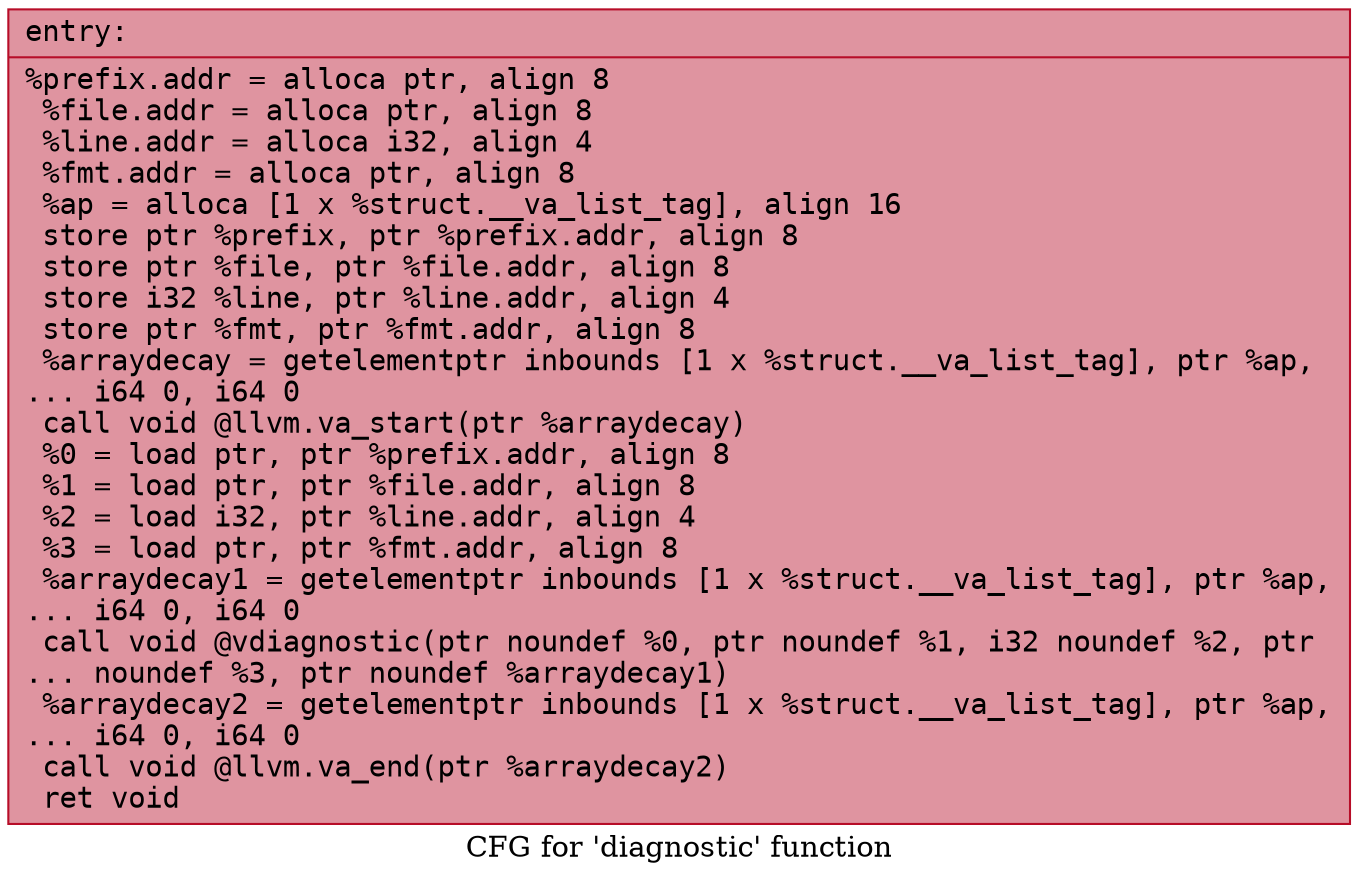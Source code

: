 digraph "CFG for 'diagnostic' function" {
	label="CFG for 'diagnostic' function";

	Node0x55563bfa0040 [shape=record,color="#b70d28ff", style=filled, fillcolor="#b70d2870" fontname="Courier",label="{entry:\l|  %prefix.addr = alloca ptr, align 8\l  %file.addr = alloca ptr, align 8\l  %line.addr = alloca i32, align 4\l  %fmt.addr = alloca ptr, align 8\l  %ap = alloca [1 x %struct.__va_list_tag], align 16\l  store ptr %prefix, ptr %prefix.addr, align 8\l  store ptr %file, ptr %file.addr, align 8\l  store i32 %line, ptr %line.addr, align 4\l  store ptr %fmt, ptr %fmt.addr, align 8\l  %arraydecay = getelementptr inbounds [1 x %struct.__va_list_tag], ptr %ap,\l... i64 0, i64 0\l  call void @llvm.va_start(ptr %arraydecay)\l  %0 = load ptr, ptr %prefix.addr, align 8\l  %1 = load ptr, ptr %file.addr, align 8\l  %2 = load i32, ptr %line.addr, align 4\l  %3 = load ptr, ptr %fmt.addr, align 8\l  %arraydecay1 = getelementptr inbounds [1 x %struct.__va_list_tag], ptr %ap,\l... i64 0, i64 0\l  call void @vdiagnostic(ptr noundef %0, ptr noundef %1, i32 noundef %2, ptr\l... noundef %3, ptr noundef %arraydecay1)\l  %arraydecay2 = getelementptr inbounds [1 x %struct.__va_list_tag], ptr %ap,\l... i64 0, i64 0\l  call void @llvm.va_end(ptr %arraydecay2)\l  ret void\l}"];
}

